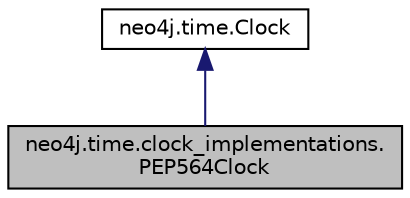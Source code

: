 digraph "neo4j.time.clock_implementations.PEP564Clock"
{
 // LATEX_PDF_SIZE
  edge [fontname="Helvetica",fontsize="10",labelfontname="Helvetica",labelfontsize="10"];
  node [fontname="Helvetica",fontsize="10",shape=record];
  Node1 [label="neo4j.time.clock_implementations.\lPEP564Clock",height=0.2,width=0.4,color="black", fillcolor="grey75", style="filled", fontcolor="black",tooltip=" "];
  Node2 -> Node1 [dir="back",color="midnightblue",fontsize="10",style="solid"];
  Node2 [label="neo4j.time.Clock",height=0.2,width=0.4,color="black", fillcolor="white", style="filled",URL="$classneo4j_1_1time_1_1_clock.html",tooltip=" "];
}
